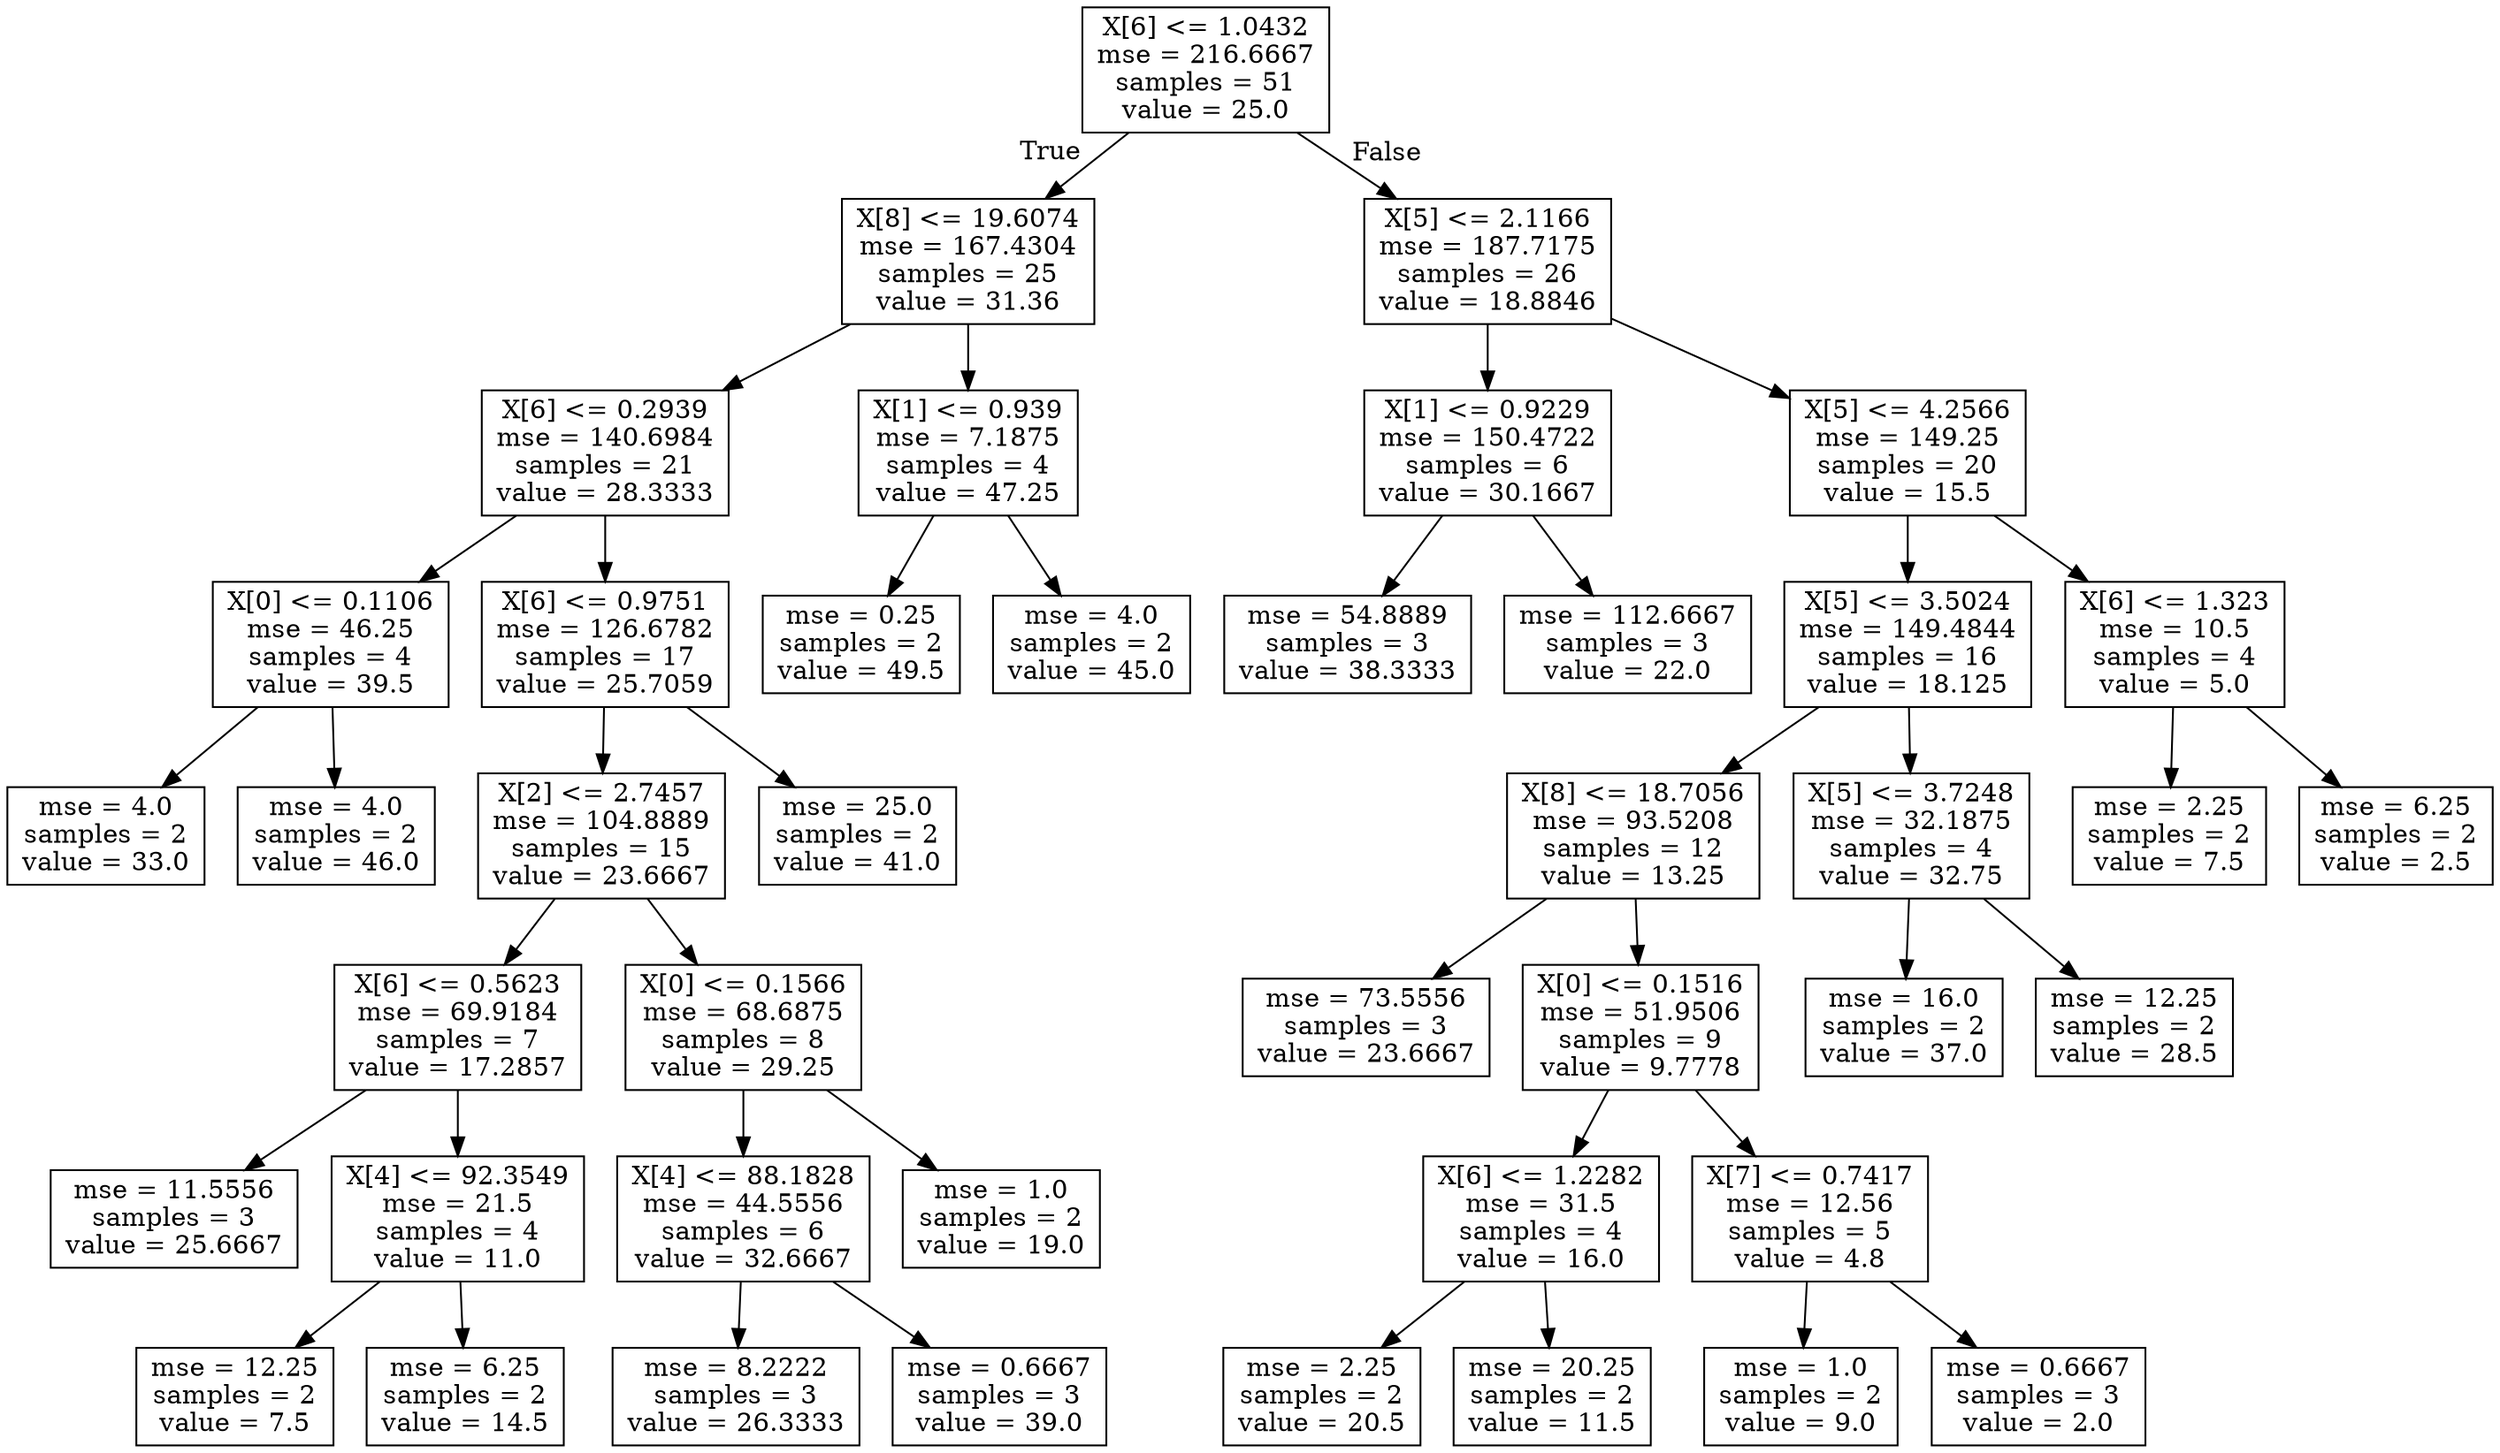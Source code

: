 digraph Tree {
node [shape=box] ;
0 [label="X[6] <= 1.0432\nmse = 216.6667\nsamples = 51\nvalue = 25.0"] ;
1 [label="X[8] <= 19.6074\nmse = 167.4304\nsamples = 25\nvalue = 31.36"] ;
0 -> 1 [labeldistance=2.5, labelangle=45, headlabel="True"] ;
2 [label="X[6] <= 0.2939\nmse = 140.6984\nsamples = 21\nvalue = 28.3333"] ;
1 -> 2 ;
3 [label="X[0] <= 0.1106\nmse = 46.25\nsamples = 4\nvalue = 39.5"] ;
2 -> 3 ;
4 [label="mse = 4.0\nsamples = 2\nvalue = 33.0"] ;
3 -> 4 ;
5 [label="mse = 4.0\nsamples = 2\nvalue = 46.0"] ;
3 -> 5 ;
6 [label="X[6] <= 0.9751\nmse = 126.6782\nsamples = 17\nvalue = 25.7059"] ;
2 -> 6 ;
7 [label="X[2] <= 2.7457\nmse = 104.8889\nsamples = 15\nvalue = 23.6667"] ;
6 -> 7 ;
8 [label="X[6] <= 0.5623\nmse = 69.9184\nsamples = 7\nvalue = 17.2857"] ;
7 -> 8 ;
9 [label="mse = 11.5556\nsamples = 3\nvalue = 25.6667"] ;
8 -> 9 ;
10 [label="X[4] <= 92.3549\nmse = 21.5\nsamples = 4\nvalue = 11.0"] ;
8 -> 10 ;
11 [label="mse = 12.25\nsamples = 2\nvalue = 7.5"] ;
10 -> 11 ;
12 [label="mse = 6.25\nsamples = 2\nvalue = 14.5"] ;
10 -> 12 ;
13 [label="X[0] <= 0.1566\nmse = 68.6875\nsamples = 8\nvalue = 29.25"] ;
7 -> 13 ;
14 [label="X[4] <= 88.1828\nmse = 44.5556\nsamples = 6\nvalue = 32.6667"] ;
13 -> 14 ;
15 [label="mse = 8.2222\nsamples = 3\nvalue = 26.3333"] ;
14 -> 15 ;
16 [label="mse = 0.6667\nsamples = 3\nvalue = 39.0"] ;
14 -> 16 ;
17 [label="mse = 1.0\nsamples = 2\nvalue = 19.0"] ;
13 -> 17 ;
18 [label="mse = 25.0\nsamples = 2\nvalue = 41.0"] ;
6 -> 18 ;
19 [label="X[1] <= 0.939\nmse = 7.1875\nsamples = 4\nvalue = 47.25"] ;
1 -> 19 ;
20 [label="mse = 0.25\nsamples = 2\nvalue = 49.5"] ;
19 -> 20 ;
21 [label="mse = 4.0\nsamples = 2\nvalue = 45.0"] ;
19 -> 21 ;
22 [label="X[5] <= 2.1166\nmse = 187.7175\nsamples = 26\nvalue = 18.8846"] ;
0 -> 22 [labeldistance=2.5, labelangle=-45, headlabel="False"] ;
23 [label="X[1] <= 0.9229\nmse = 150.4722\nsamples = 6\nvalue = 30.1667"] ;
22 -> 23 ;
24 [label="mse = 54.8889\nsamples = 3\nvalue = 38.3333"] ;
23 -> 24 ;
25 [label="mse = 112.6667\nsamples = 3\nvalue = 22.0"] ;
23 -> 25 ;
26 [label="X[5] <= 4.2566\nmse = 149.25\nsamples = 20\nvalue = 15.5"] ;
22 -> 26 ;
27 [label="X[5] <= 3.5024\nmse = 149.4844\nsamples = 16\nvalue = 18.125"] ;
26 -> 27 ;
28 [label="X[8] <= 18.7056\nmse = 93.5208\nsamples = 12\nvalue = 13.25"] ;
27 -> 28 ;
29 [label="mse = 73.5556\nsamples = 3\nvalue = 23.6667"] ;
28 -> 29 ;
30 [label="X[0] <= 0.1516\nmse = 51.9506\nsamples = 9\nvalue = 9.7778"] ;
28 -> 30 ;
31 [label="X[6] <= 1.2282\nmse = 31.5\nsamples = 4\nvalue = 16.0"] ;
30 -> 31 ;
32 [label="mse = 2.25\nsamples = 2\nvalue = 20.5"] ;
31 -> 32 ;
33 [label="mse = 20.25\nsamples = 2\nvalue = 11.5"] ;
31 -> 33 ;
34 [label="X[7] <= 0.7417\nmse = 12.56\nsamples = 5\nvalue = 4.8"] ;
30 -> 34 ;
35 [label="mse = 1.0\nsamples = 2\nvalue = 9.0"] ;
34 -> 35 ;
36 [label="mse = 0.6667\nsamples = 3\nvalue = 2.0"] ;
34 -> 36 ;
37 [label="X[5] <= 3.7248\nmse = 32.1875\nsamples = 4\nvalue = 32.75"] ;
27 -> 37 ;
38 [label="mse = 16.0\nsamples = 2\nvalue = 37.0"] ;
37 -> 38 ;
39 [label="mse = 12.25\nsamples = 2\nvalue = 28.5"] ;
37 -> 39 ;
40 [label="X[6] <= 1.323\nmse = 10.5\nsamples = 4\nvalue = 5.0"] ;
26 -> 40 ;
41 [label="mse = 2.25\nsamples = 2\nvalue = 7.5"] ;
40 -> 41 ;
42 [label="mse = 6.25\nsamples = 2\nvalue = 2.5"] ;
40 -> 42 ;
}